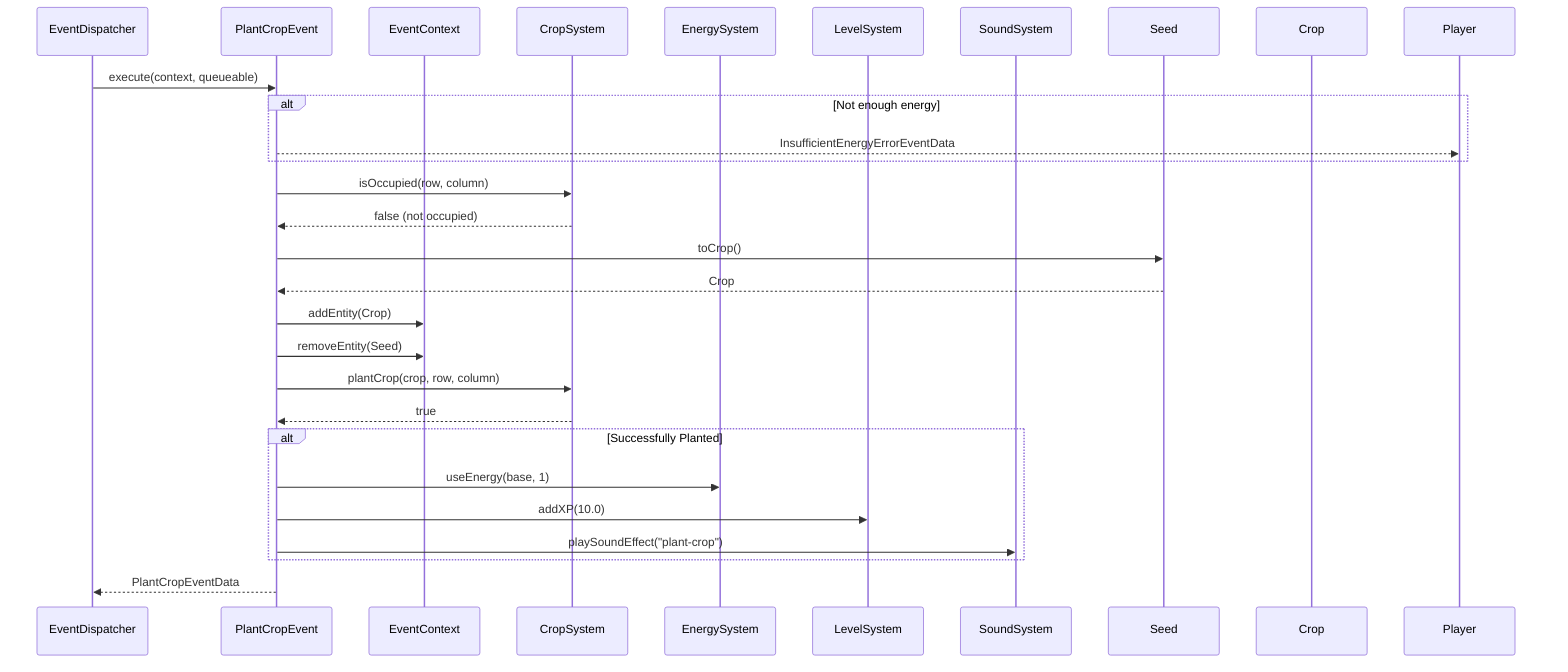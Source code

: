 sequenceDiagram
    participant EventDispatcher
    participant PlantCropEvent
    participant EventContext
    participant CropSystem
    participant EnergySystem
    participant LevelSystem
    participant SoundSystem
    participant Seed
    participant Crop

    EventDispatcher->>PlantCropEvent: execute(context, queueable)

    alt Not enough energy
        PlantCropEvent-->>Player: InsufficientEnergyErrorEventData
    end

    PlantCropEvent->>CropSystem: isOccupied(row, column)
    CropSystem-->>PlantCropEvent: false (not occupied)

    PlantCropEvent->>Seed: toCrop()
    Seed-->>PlantCropEvent: Crop

    PlantCropEvent->>EventContext: addEntity(Crop)
    PlantCropEvent->>EventContext: removeEntity(Seed)

    PlantCropEvent->>CropSystem: plantCrop(crop, row, column)
    CropSystem-->>PlantCropEvent: true

    alt Successfully Planted
        PlantCropEvent->>EnergySystem: useEnergy(base, 1)
        PlantCropEvent->>LevelSystem: addXP(10.0)
        PlantCropEvent->>SoundSystem: playSoundEffect("plant-crop")
    end

    PlantCropEvent-->>EventDispatcher: PlantCropEventData
